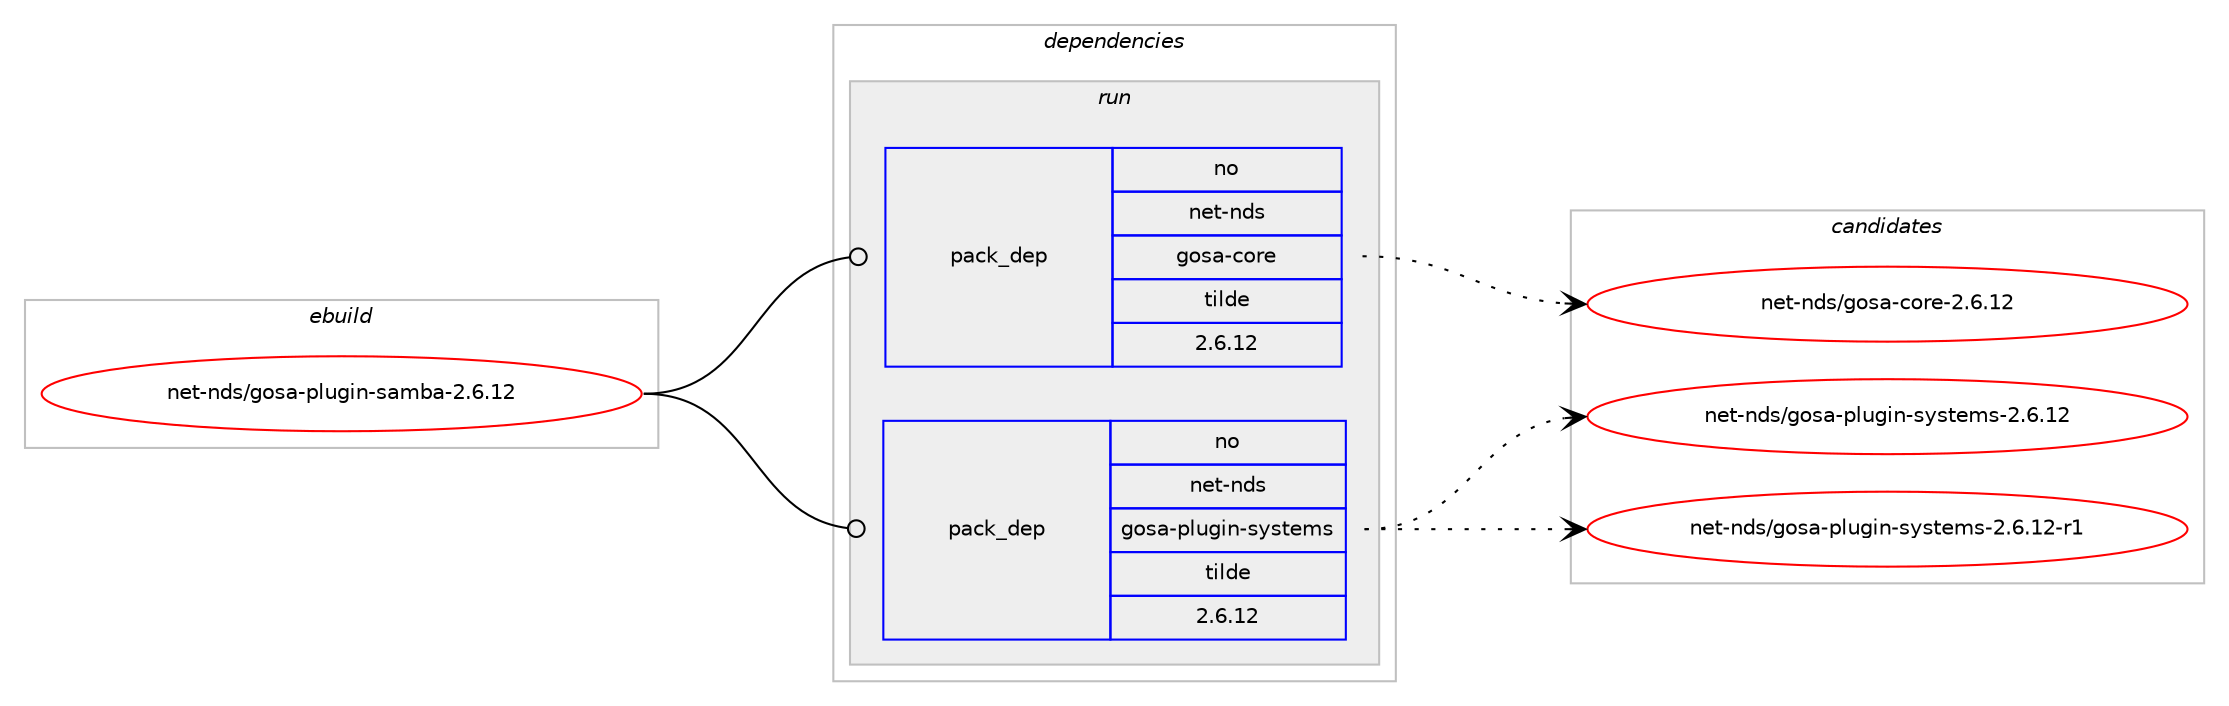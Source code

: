 digraph prolog {

# *************
# Graph options
# *************

newrank=true;
concentrate=true;
compound=true;
graph [rankdir=LR,fontname=Helvetica,fontsize=10,ranksep=1.5];#, ranksep=2.5, nodesep=0.2];
edge  [arrowhead=vee];
node  [fontname=Helvetica,fontsize=10];

# **********
# The ebuild
# **********

subgraph cluster_leftcol {
color=gray;
rank=same;
label=<<i>ebuild</i>>;
id [label="net-nds/gosa-plugin-samba-2.6.12", color=red, width=4, href="../net-nds/gosa-plugin-samba-2.6.12.svg"];
}

# ****************
# The dependencies
# ****************

subgraph cluster_midcol {
color=gray;
label=<<i>dependencies</i>>;
subgraph cluster_compile {
fillcolor="#eeeeee";
style=filled;
label=<<i>compile</i>>;
}
subgraph cluster_compileandrun {
fillcolor="#eeeeee";
style=filled;
label=<<i>compile and run</i>>;
}
subgraph cluster_run {
fillcolor="#eeeeee";
style=filled;
label=<<i>run</i>>;
subgraph pack4649 {
dependency5730 [label=<<TABLE BORDER="0" CELLBORDER="1" CELLSPACING="0" CELLPADDING="4" WIDTH="220"><TR><TD ROWSPAN="6" CELLPADDING="30">pack_dep</TD></TR><TR><TD WIDTH="110">no</TD></TR><TR><TD>net-nds</TD></TR><TR><TD>gosa-core</TD></TR><TR><TD>tilde</TD></TR><TR><TD>2.6.12</TD></TR></TABLE>>, shape=none, color=blue];
}
id:e -> dependency5730:w [weight=20,style="solid",arrowhead="odot"];
subgraph pack4650 {
dependency5731 [label=<<TABLE BORDER="0" CELLBORDER="1" CELLSPACING="0" CELLPADDING="4" WIDTH="220"><TR><TD ROWSPAN="6" CELLPADDING="30">pack_dep</TD></TR><TR><TD WIDTH="110">no</TD></TR><TR><TD>net-nds</TD></TR><TR><TD>gosa-plugin-systems</TD></TR><TR><TD>tilde</TD></TR><TR><TD>2.6.12</TD></TR></TABLE>>, shape=none, color=blue];
}
id:e -> dependency5731:w [weight=20,style="solid",arrowhead="odot"];
}
}

# **************
# The candidates
# **************

subgraph cluster_choices {
rank=same;
color=gray;
label=<<i>candidates</i>>;

subgraph choice4649 {
color=black;
nodesep=1;
choice110101116451101001154710311111597459911111410145504654464950 [label="net-nds/gosa-core-2.6.12", color=red, width=4,href="../net-nds/gosa-core-2.6.12.svg"];
dependency5730:e -> choice110101116451101001154710311111597459911111410145504654464950:w [style=dotted,weight="100"];
}
subgraph choice4650 {
color=black;
nodesep=1;
choice110101116451101001154710311111597451121081171031051104511512111511610110911545504654464950 [label="net-nds/gosa-plugin-systems-2.6.12", color=red, width=4,href="../net-nds/gosa-plugin-systems-2.6.12.svg"];
choice1101011164511010011547103111115974511210811710310511045115121115116101109115455046544649504511449 [label="net-nds/gosa-plugin-systems-2.6.12-r1", color=red, width=4,href="../net-nds/gosa-plugin-systems-2.6.12-r1.svg"];
dependency5731:e -> choice110101116451101001154710311111597451121081171031051104511512111511610110911545504654464950:w [style=dotted,weight="100"];
dependency5731:e -> choice1101011164511010011547103111115974511210811710310511045115121115116101109115455046544649504511449:w [style=dotted,weight="100"];
}
}

}
